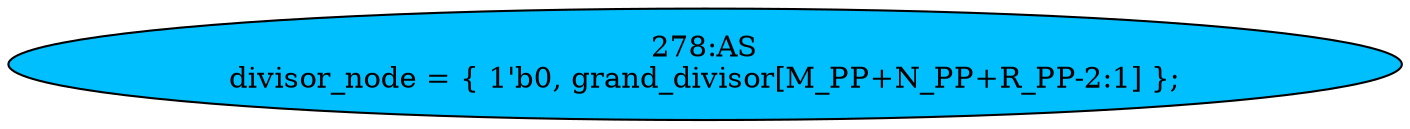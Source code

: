 strict digraph "" {
	node [label="\N"];
	"278:AS"	 [ast="<pyverilog.vparser.ast.Assign object at 0x7f79df512850>",
		def_var="['divisor_node']",
		fillcolor=deepskyblue,
		label="278:AS
divisor_node = { 1'b0, grand_divisor[M_PP+N_PP+R_PP-2:1] };",
		statements="[]",
		style=filled,
		typ=Assign,
		use_var="['grand_divisor', 'N_PP']"];
}

